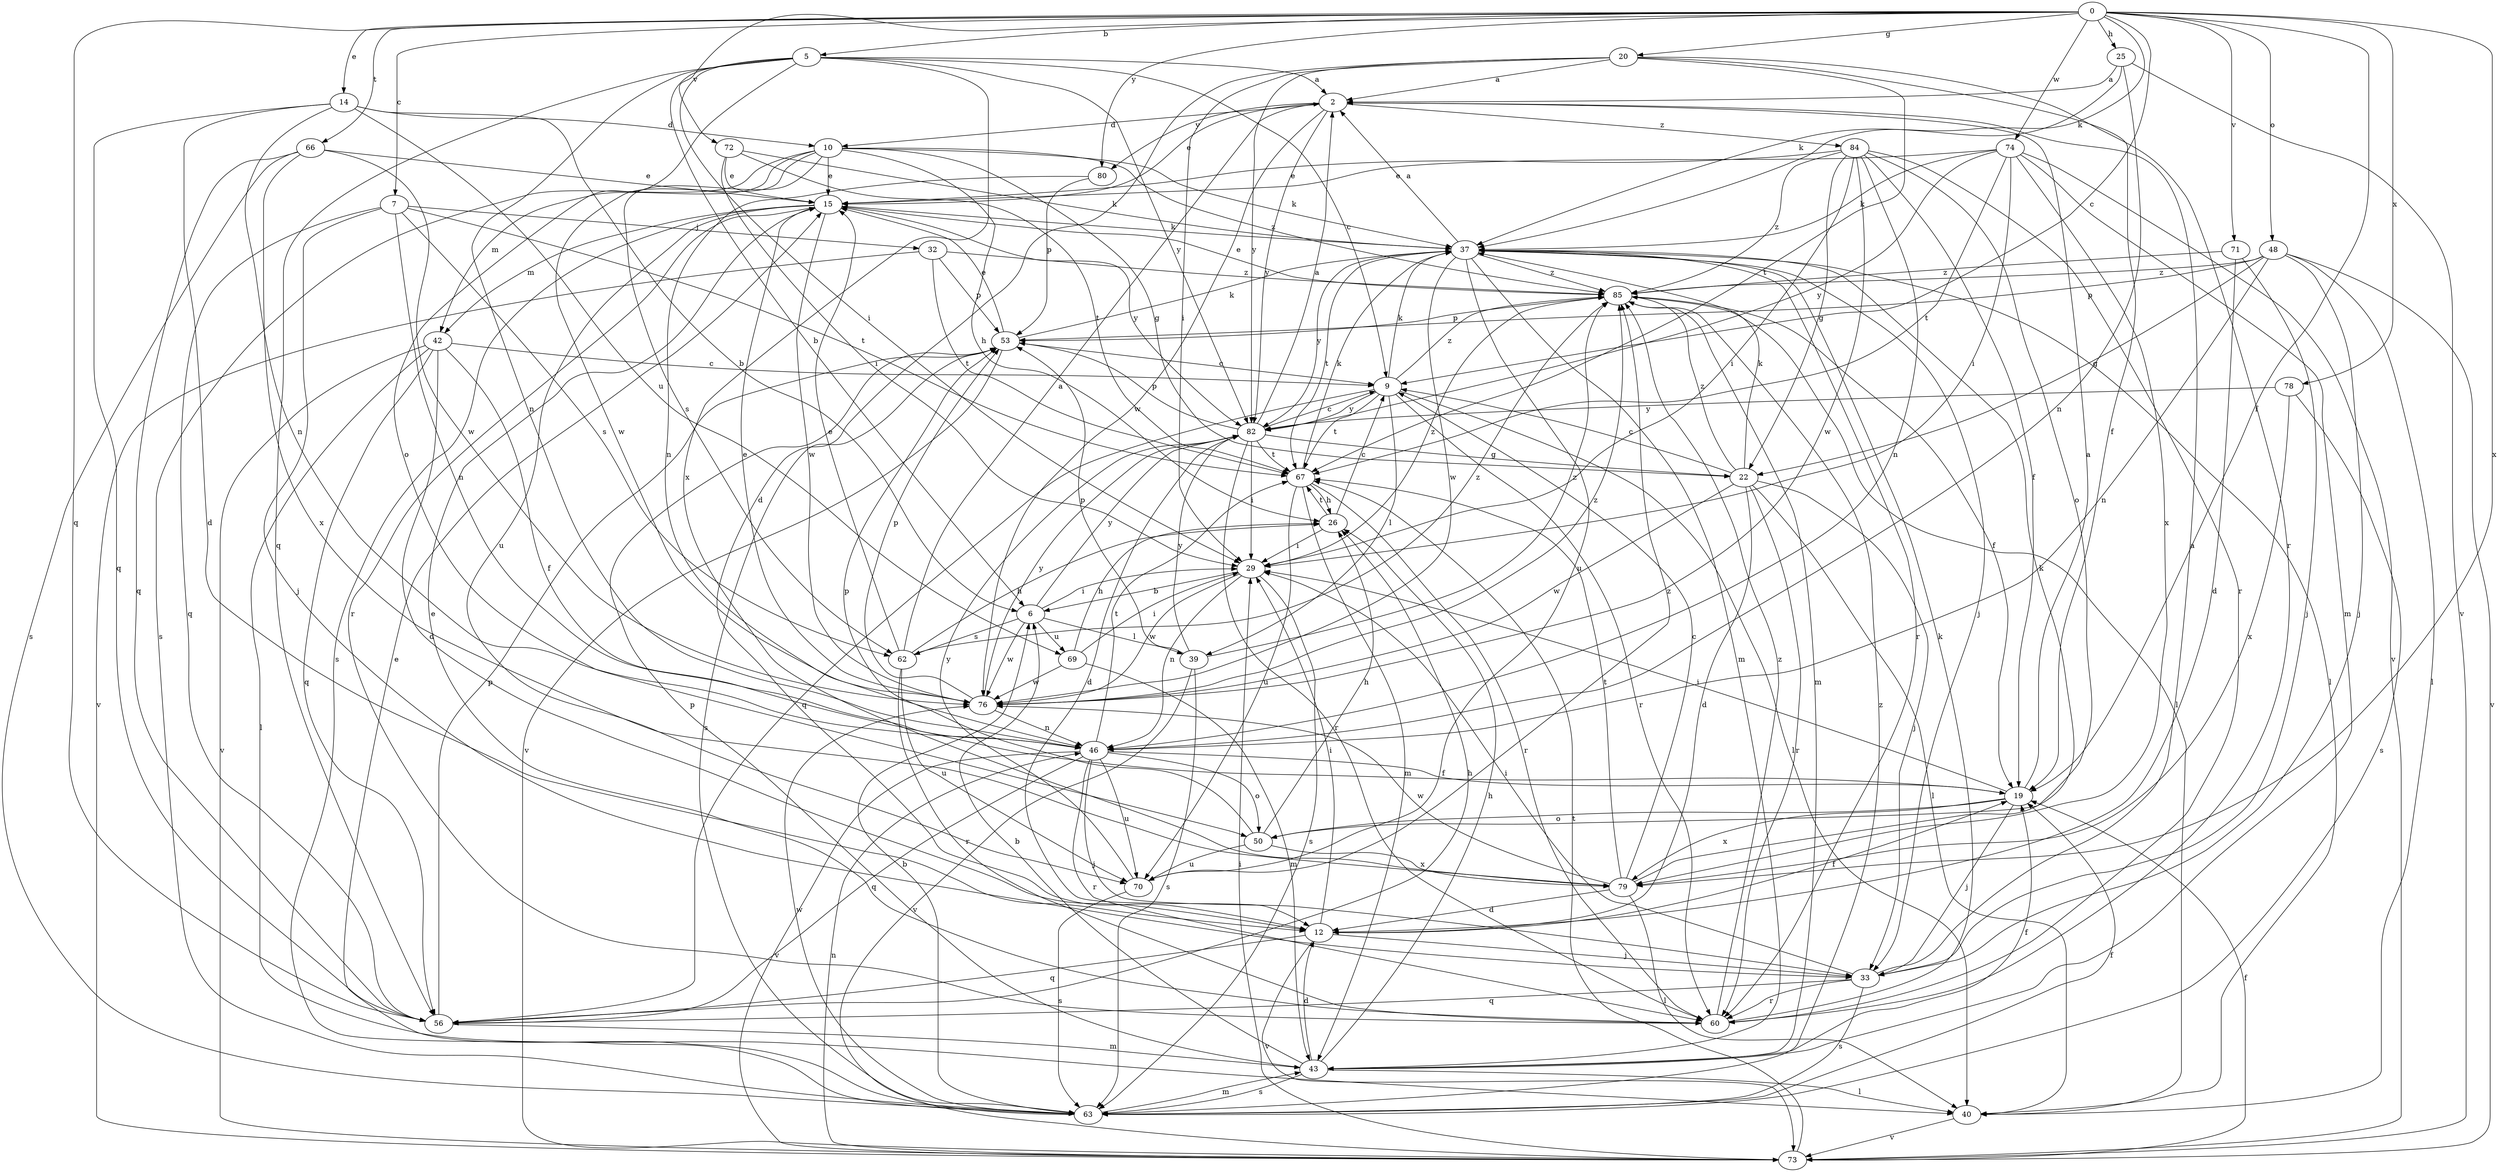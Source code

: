 strict digraph  {
0;
2;
5;
6;
7;
9;
10;
12;
14;
15;
19;
20;
22;
25;
26;
29;
32;
33;
37;
39;
40;
42;
43;
46;
48;
50;
53;
56;
60;
62;
63;
66;
67;
69;
70;
71;
72;
73;
74;
76;
78;
79;
80;
82;
84;
85;
0 -> 5  [label=b];
0 -> 7  [label=c];
0 -> 9  [label=c];
0 -> 14  [label=e];
0 -> 19  [label=f];
0 -> 20  [label=g];
0 -> 25  [label=h];
0 -> 37  [label=k];
0 -> 48  [label=o];
0 -> 56  [label=q];
0 -> 66  [label=t];
0 -> 71  [label=v];
0 -> 72  [label=v];
0 -> 74  [label=w];
0 -> 78  [label=x];
0 -> 79  [label=x];
0 -> 80  [label=y];
2 -> 10  [label=d];
2 -> 15  [label=e];
2 -> 76  [label=w];
2 -> 80  [label=y];
2 -> 82  [label=y];
2 -> 84  [label=z];
5 -> 2  [label=a];
5 -> 6  [label=b];
5 -> 9  [label=c];
5 -> 29  [label=i];
5 -> 46  [label=n];
5 -> 50  [label=o];
5 -> 56  [label=q];
5 -> 79  [label=x];
5 -> 82  [label=y];
6 -> 29  [label=i];
6 -> 39  [label=l];
6 -> 62  [label=s];
6 -> 69  [label=u];
6 -> 76  [label=w];
6 -> 82  [label=y];
7 -> 32  [label=j];
7 -> 33  [label=j];
7 -> 46  [label=n];
7 -> 56  [label=q];
7 -> 62  [label=s];
7 -> 67  [label=t];
9 -> 37  [label=k];
9 -> 39  [label=l];
9 -> 40  [label=l];
9 -> 56  [label=q];
9 -> 60  [label=r];
9 -> 67  [label=t];
9 -> 82  [label=y];
9 -> 85  [label=z];
10 -> 15  [label=e];
10 -> 22  [label=g];
10 -> 26  [label=h];
10 -> 37  [label=k];
10 -> 42  [label=m];
10 -> 62  [label=s];
10 -> 63  [label=s];
10 -> 76  [label=w];
10 -> 85  [label=z];
12 -> 19  [label=f];
12 -> 29  [label=i];
12 -> 33  [label=j];
12 -> 56  [label=q];
12 -> 73  [label=v];
14 -> 6  [label=b];
14 -> 10  [label=d];
14 -> 12  [label=d];
14 -> 46  [label=n];
14 -> 56  [label=q];
14 -> 69  [label=u];
15 -> 37  [label=k];
15 -> 42  [label=m];
15 -> 60  [label=r];
15 -> 63  [label=s];
15 -> 70  [label=u];
15 -> 76  [label=w];
15 -> 82  [label=y];
19 -> 2  [label=a];
19 -> 29  [label=i];
19 -> 33  [label=j];
19 -> 50  [label=o];
19 -> 79  [label=x];
20 -> 2  [label=a];
20 -> 12  [label=d];
20 -> 19  [label=f];
20 -> 29  [label=i];
20 -> 60  [label=r];
20 -> 67  [label=t];
20 -> 82  [label=y];
22 -> 9  [label=c];
22 -> 12  [label=d];
22 -> 33  [label=j];
22 -> 37  [label=k];
22 -> 40  [label=l];
22 -> 60  [label=r];
22 -> 76  [label=w];
22 -> 85  [label=z];
25 -> 2  [label=a];
25 -> 37  [label=k];
25 -> 46  [label=n];
25 -> 73  [label=v];
26 -> 9  [label=c];
26 -> 29  [label=i];
26 -> 67  [label=t];
29 -> 6  [label=b];
29 -> 46  [label=n];
29 -> 63  [label=s];
29 -> 76  [label=w];
29 -> 85  [label=z];
32 -> 53  [label=p];
32 -> 67  [label=t];
32 -> 73  [label=v];
32 -> 85  [label=z];
33 -> 2  [label=a];
33 -> 29  [label=i];
33 -> 56  [label=q];
33 -> 60  [label=r];
33 -> 63  [label=s];
37 -> 2  [label=a];
37 -> 33  [label=j];
37 -> 40  [label=l];
37 -> 43  [label=m];
37 -> 60  [label=r];
37 -> 67  [label=t];
37 -> 70  [label=u];
37 -> 76  [label=w];
37 -> 82  [label=y];
37 -> 85  [label=z];
39 -> 53  [label=p];
39 -> 63  [label=s];
39 -> 73  [label=v];
39 -> 82  [label=y];
39 -> 85  [label=z];
40 -> 73  [label=v];
42 -> 9  [label=c];
42 -> 12  [label=d];
42 -> 19  [label=f];
42 -> 40  [label=l];
42 -> 56  [label=q];
42 -> 73  [label=v];
43 -> 6  [label=b];
43 -> 12  [label=d];
43 -> 19  [label=f];
43 -> 26  [label=h];
43 -> 40  [label=l];
43 -> 53  [label=p];
43 -> 63  [label=s];
46 -> 19  [label=f];
46 -> 33  [label=j];
46 -> 50  [label=o];
46 -> 56  [label=q];
46 -> 60  [label=r];
46 -> 67  [label=t];
46 -> 70  [label=u];
46 -> 73  [label=v];
48 -> 22  [label=g];
48 -> 33  [label=j];
48 -> 40  [label=l];
48 -> 46  [label=n];
48 -> 53  [label=p];
48 -> 73  [label=v];
48 -> 85  [label=z];
50 -> 26  [label=h];
50 -> 53  [label=p];
50 -> 70  [label=u];
50 -> 79  [label=x];
53 -> 9  [label=c];
53 -> 15  [label=e];
53 -> 37  [label=k];
53 -> 63  [label=s];
53 -> 73  [label=v];
56 -> 26  [label=h];
56 -> 43  [label=m];
56 -> 53  [label=p];
60 -> 15  [label=e];
60 -> 37  [label=k];
60 -> 85  [label=z];
62 -> 2  [label=a];
62 -> 15  [label=e];
62 -> 26  [label=h];
62 -> 60  [label=r];
62 -> 70  [label=u];
62 -> 85  [label=z];
63 -> 6  [label=b];
63 -> 15  [label=e];
63 -> 19  [label=f];
63 -> 43  [label=m];
63 -> 76  [label=w];
63 -> 85  [label=z];
66 -> 15  [label=e];
66 -> 56  [label=q];
66 -> 63  [label=s];
66 -> 76  [label=w];
66 -> 79  [label=x];
67 -> 26  [label=h];
67 -> 37  [label=k];
67 -> 43  [label=m];
67 -> 60  [label=r];
67 -> 70  [label=u];
69 -> 26  [label=h];
69 -> 29  [label=i];
69 -> 43  [label=m];
69 -> 76  [label=w];
70 -> 63  [label=s];
70 -> 82  [label=y];
70 -> 85  [label=z];
71 -> 12  [label=d];
71 -> 33  [label=j];
71 -> 85  [label=z];
72 -> 15  [label=e];
72 -> 29  [label=i];
72 -> 37  [label=k];
72 -> 67  [label=t];
73 -> 19  [label=f];
73 -> 29  [label=i];
73 -> 46  [label=n];
73 -> 67  [label=t];
74 -> 15  [label=e];
74 -> 29  [label=i];
74 -> 37  [label=k];
74 -> 43  [label=m];
74 -> 67  [label=t];
74 -> 73  [label=v];
74 -> 79  [label=x];
74 -> 82  [label=y];
76 -> 15  [label=e];
76 -> 46  [label=n];
76 -> 53  [label=p];
76 -> 82  [label=y];
76 -> 85  [label=z];
78 -> 63  [label=s];
78 -> 79  [label=x];
78 -> 82  [label=y];
79 -> 9  [label=c];
79 -> 12  [label=d];
79 -> 37  [label=k];
79 -> 40  [label=l];
79 -> 67  [label=t];
79 -> 76  [label=w];
80 -> 46  [label=n];
80 -> 53  [label=p];
82 -> 2  [label=a];
82 -> 9  [label=c];
82 -> 12  [label=d];
82 -> 22  [label=g];
82 -> 29  [label=i];
82 -> 53  [label=p];
82 -> 60  [label=r];
82 -> 67  [label=t];
84 -> 15  [label=e];
84 -> 19  [label=f];
84 -> 22  [label=g];
84 -> 29  [label=i];
84 -> 46  [label=n];
84 -> 50  [label=o];
84 -> 60  [label=r];
84 -> 76  [label=w];
84 -> 85  [label=z];
85 -> 15  [label=e];
85 -> 19  [label=f];
85 -> 40  [label=l];
85 -> 43  [label=m];
85 -> 53  [label=p];
}
